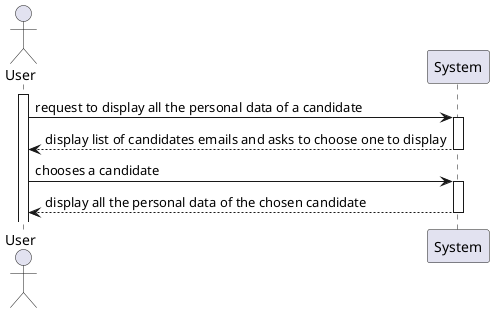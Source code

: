 @startuml

actor User
participant "System" as S

activate User
User -> S: request to display all the personal data of a candidate
    activate S
    S --> User: display list of candidates emails and asks to choose one to display
    deactivate S
User -> S: chooses a candidate
    activate S
    S --> User: display all the personal data of the chosen candidate
    deactivate S

@enduml